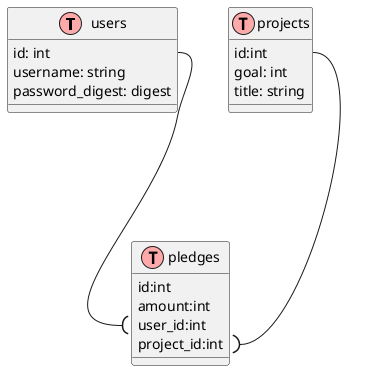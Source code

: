 @startuml database diagram

    !define table(table_name) class table_name << T, #FFAAAA>>

    table(users) {
        id: int
        username: string
        password_digest: digest
    }

    table(projects) {
        id:int
        goal: int
        title: string
    }

    table(pledges) {
        id:int
        amount:int
        user_id:int
        project_id:int
    }

    users::id ---( pledges::user_id
    projects::id ---( pledges::project_id

@enduml

' alt+d shortcut to preview